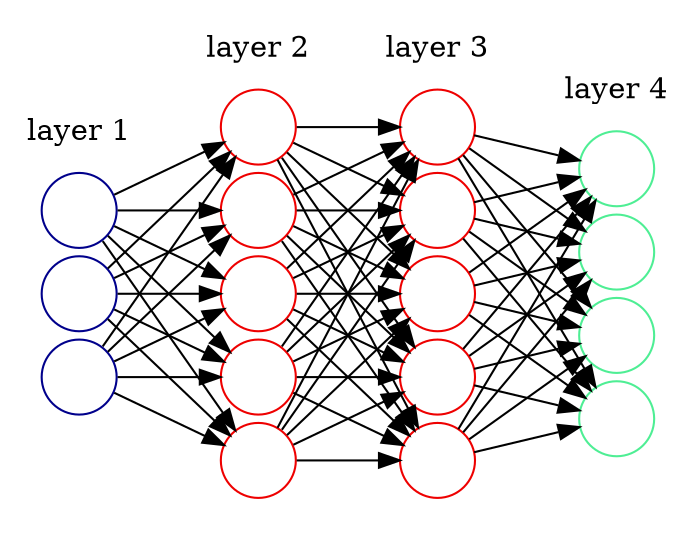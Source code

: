 
/* https://gist.github.com/thigm85/5760134 */

digraph G {
  rankdir=LR
  splines=line
  nodesep=.05;

  node [label=""];

  subgraph cluster_0 {
    color=white;
    node [style=solid,color=blue4, shape=circle];
    x1 x2 x3;
    label = "layer 1";
  }

  subgraph cluster_1 {
    color=white;
    node [style=solid,color=red2, shape=circle];
    a12 a22 a32 a42 a52;
    label = "layer 2";
  }

  subgraph cluster_2 {
    color=white;
    node [style=solid,color=red2, shape=circle];
    a13 a23 a33 a43 a53;
    label = "layer 3";
  }

  subgraph cluster_3 {
    color=white;
    node [style=solid,color=seagreen2, shape=circle];
    O1 O2 O3 O4;
    label="layer 4";
  }

  x1 -> a12;
  x1 -> a22;
  x1 -> a32;
  x1 -> a42;
  x1 -> a52;

  x2 -> a12;
  x2 -> a22;
  x2 -> a32;
  x2 -> a42;
  x2 -> a52;

  x3 -> a12;
  x3 -> a22;
  x3 -> a32;
  x3 -> a42;
  x3 -> a52;

  a12 -> a13
  a22 -> a13
  a32 -> a13
  a42 -> a13
  a52 -> a13

  a12 -> a23
  a22 -> a23
  a32 -> a23
  a42 -> a23
  a52 -> a23

  a12 -> a33
  a22 -> a33
  a32 -> a33
  a42 -> a33
  a52 -> a33

  a12 -> a43
  a22 -> a43
  a32 -> a43
  a42 -> a43
  a52 -> a43

  a12 -> a53
  a22 -> a53
  a32 -> a53
  a42 -> a53
  a52 -> a53

  a13 -> O1
  a23 -> O1
  a33 -> O1
  a43 -> O1
  a53 -> O1

  a13 -> O2
  a23 -> O2
  a33 -> O2
  a43 -> O2
  a53 -> O2

  a13 -> O3
  a23 -> O3
  a33 -> O3
  a43 -> O3
  a53 -> O3

  a13 -> O4
  a23 -> O4
  a33 -> O4
  a43 -> O4
  a53 -> O4
}
